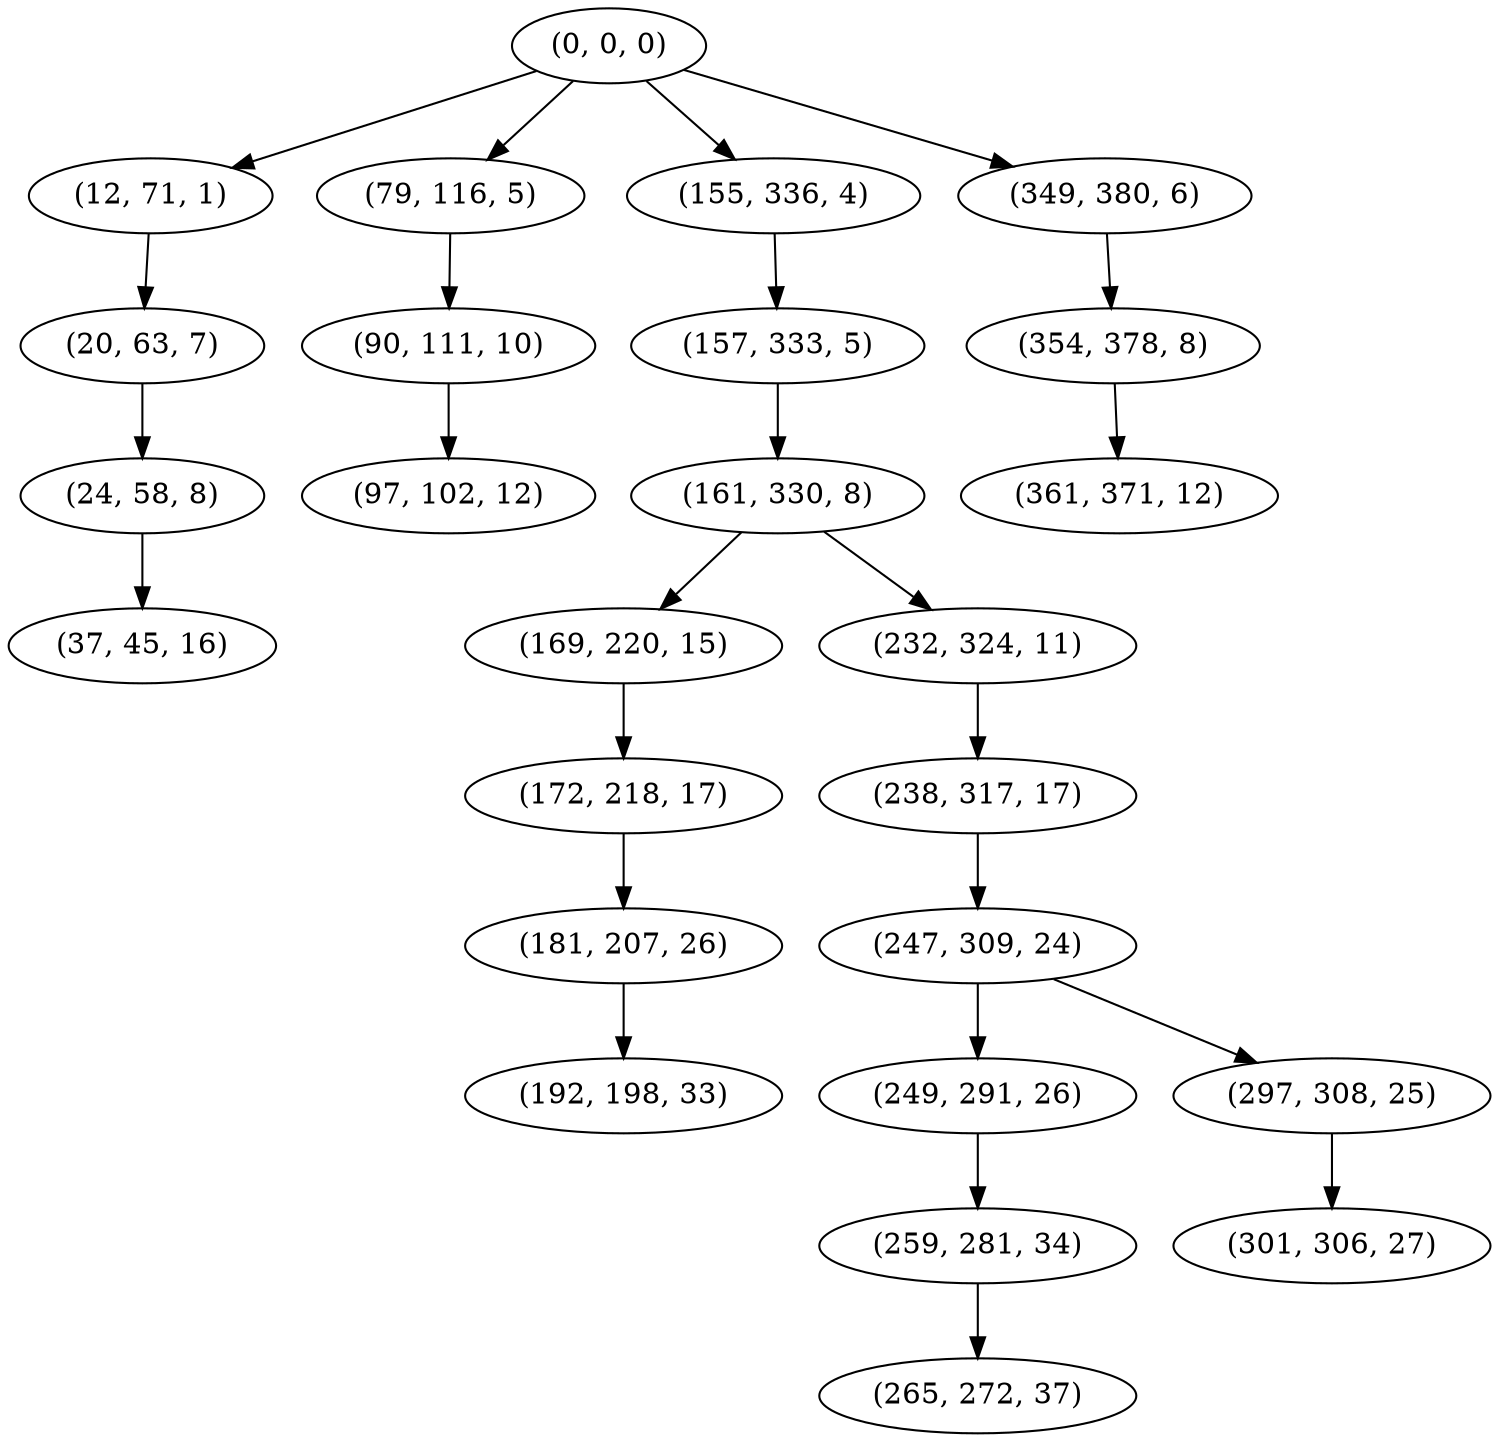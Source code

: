 digraph tree {
    "(0, 0, 0)";
    "(12, 71, 1)";
    "(20, 63, 7)";
    "(24, 58, 8)";
    "(37, 45, 16)";
    "(79, 116, 5)";
    "(90, 111, 10)";
    "(97, 102, 12)";
    "(155, 336, 4)";
    "(157, 333, 5)";
    "(161, 330, 8)";
    "(169, 220, 15)";
    "(172, 218, 17)";
    "(181, 207, 26)";
    "(192, 198, 33)";
    "(232, 324, 11)";
    "(238, 317, 17)";
    "(247, 309, 24)";
    "(249, 291, 26)";
    "(259, 281, 34)";
    "(265, 272, 37)";
    "(297, 308, 25)";
    "(301, 306, 27)";
    "(349, 380, 6)";
    "(354, 378, 8)";
    "(361, 371, 12)";
    "(0, 0, 0)" -> "(12, 71, 1)";
    "(0, 0, 0)" -> "(79, 116, 5)";
    "(0, 0, 0)" -> "(155, 336, 4)";
    "(0, 0, 0)" -> "(349, 380, 6)";
    "(12, 71, 1)" -> "(20, 63, 7)";
    "(20, 63, 7)" -> "(24, 58, 8)";
    "(24, 58, 8)" -> "(37, 45, 16)";
    "(79, 116, 5)" -> "(90, 111, 10)";
    "(90, 111, 10)" -> "(97, 102, 12)";
    "(155, 336, 4)" -> "(157, 333, 5)";
    "(157, 333, 5)" -> "(161, 330, 8)";
    "(161, 330, 8)" -> "(169, 220, 15)";
    "(161, 330, 8)" -> "(232, 324, 11)";
    "(169, 220, 15)" -> "(172, 218, 17)";
    "(172, 218, 17)" -> "(181, 207, 26)";
    "(181, 207, 26)" -> "(192, 198, 33)";
    "(232, 324, 11)" -> "(238, 317, 17)";
    "(238, 317, 17)" -> "(247, 309, 24)";
    "(247, 309, 24)" -> "(249, 291, 26)";
    "(247, 309, 24)" -> "(297, 308, 25)";
    "(249, 291, 26)" -> "(259, 281, 34)";
    "(259, 281, 34)" -> "(265, 272, 37)";
    "(297, 308, 25)" -> "(301, 306, 27)";
    "(349, 380, 6)" -> "(354, 378, 8)";
    "(354, 378, 8)" -> "(361, 371, 12)";
}
